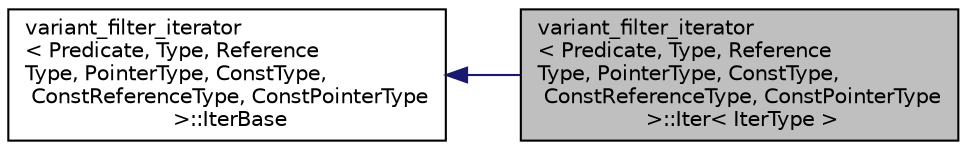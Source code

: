 digraph "variant_filter_iterator&lt; Predicate, Type, ReferenceType, PointerType, ConstType, ConstReferenceType, ConstPointerType &gt;::Iter&lt; IterType &gt;"
{
 // INTERACTIVE_SVG=YES
  edge [fontname="Helvetica",fontsize="10",labelfontname="Helvetica",labelfontsize="10"];
  node [fontname="Helvetica",fontsize="10",shape=record];
  rankdir="LR";
  Node1 [label="variant_filter_iterator\l\< Predicate, Type, Reference\lType, PointerType, ConstType,\l ConstReferenceType, ConstPointerType\l \>::Iter\< IterType \>",height=0.2,width=0.4,color="black", fillcolor="grey75", style="filled" fontcolor="black"];
  Node2 -> Node1 [dir="back",color="midnightblue",fontsize="10",style="solid",fontname="Helvetica"];
  Node2 [label="variant_filter_iterator\l\< Predicate, Type, Reference\lType, PointerType, ConstType,\l ConstReferenceType, ConstPointerType\l \>::IterBase",height=0.2,width=0.4,color="black", fillcolor="white", style="filled",URL="$structvariant__filter__iterator_1_1IterBase.html",tooltip="Abstract base class for the iterator type. "];
}
